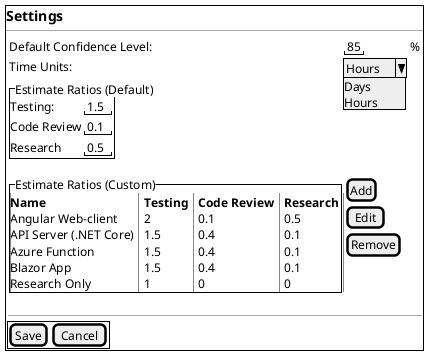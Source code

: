 @startsalt "Settings"

    {+
        == Settings
        ---
        {
            {
                {
                    Default Confidence Level: | "85" | %
                    Time Units: | ^Hours ^Days ^Hours^
                    {^Estimate Ratios (Default)
                        Testing: | "1.5"
                        Code Review | "0.1"
                        Research | "0.5"
                    }
                    
                    {^Estimate Ratios (Custom)
                        {T!
                            <b>Name | <b>Testing | <b>Code Review | <b>Research
                            Angular Web-client | 2 | 0.1 | 0.5
                            API Server (.NET Core) | 1.5 | 0.4 | 0.1 
                            Azure Function | 1.5 | 0.4 | 0.1 
                            Blazor App | 1.5 | 0.4 | 0.1 
                            Research Only | 1 | 0 | 0
                        }
                    } | {
                            [Add]
                            [Edit]
                            [Remove]
                        }
                }
                ---


            }
            {+
                [Save] | [Cancel]
            }
        }
    }
@endsalt